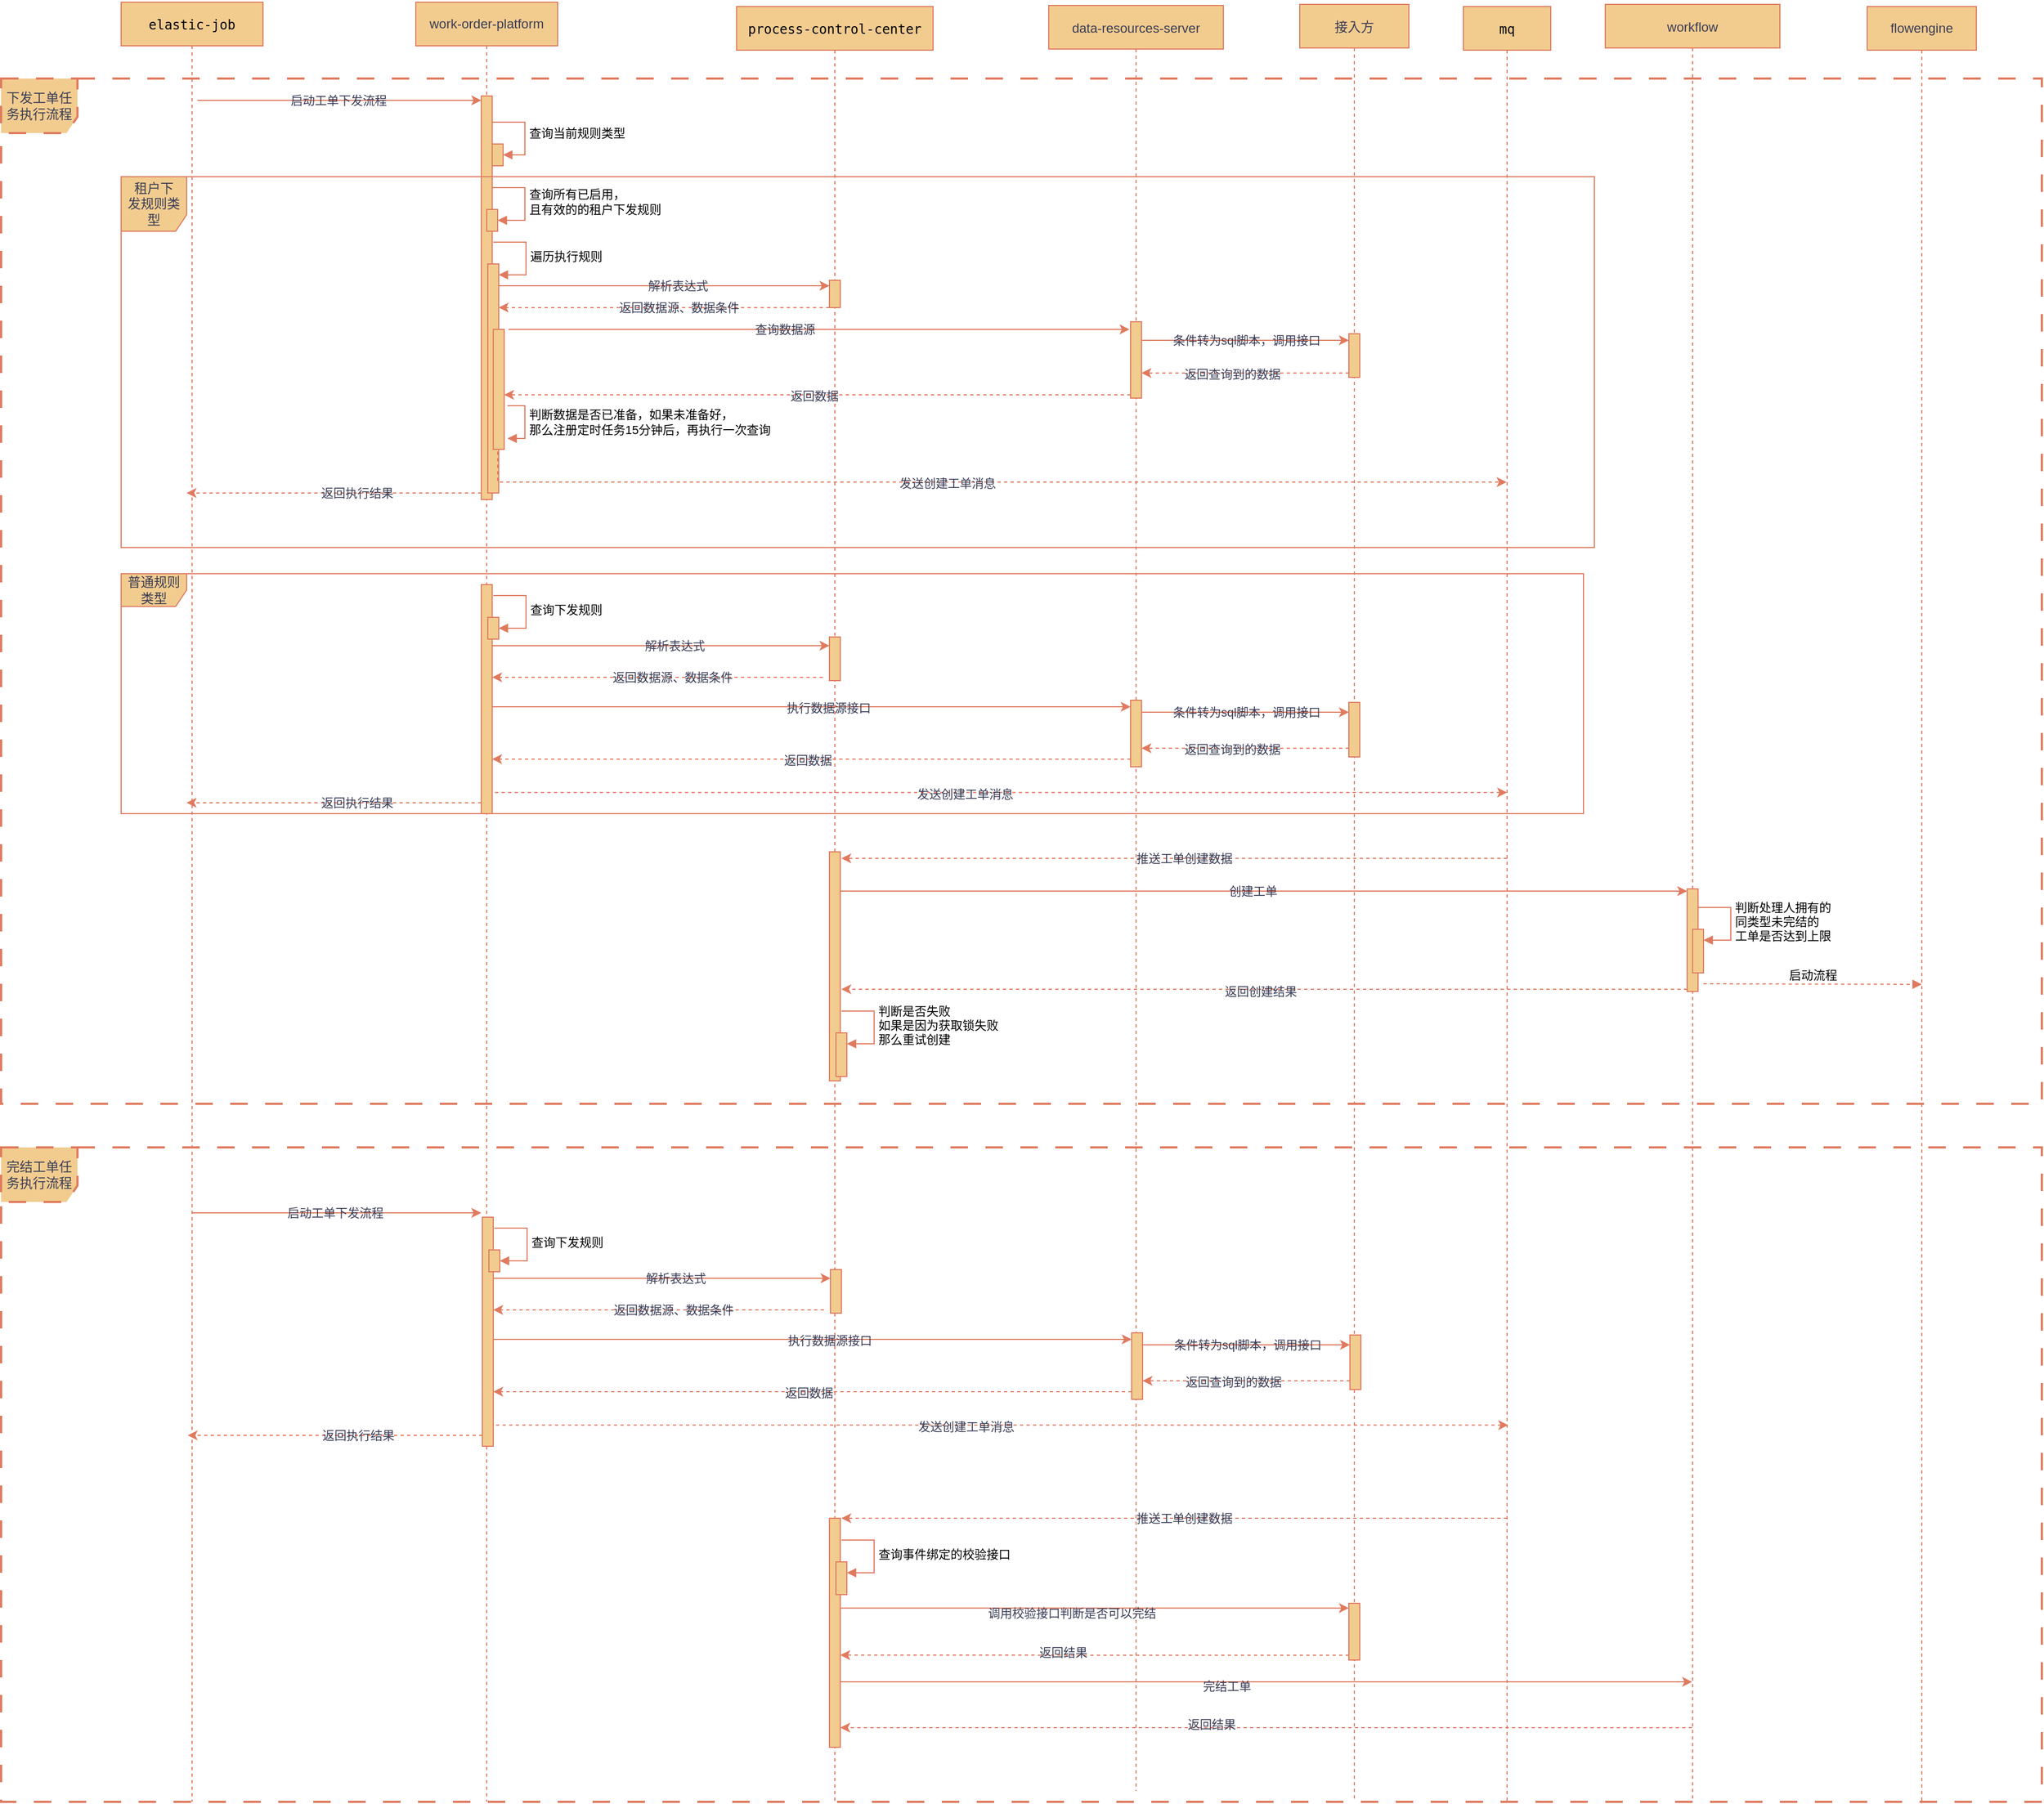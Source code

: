 <mxfile version="21.0.8" type="github">
  <diagram name="第 1 页" id="tdK5ZWi2FAHkuQVeb3jL">
    <mxGraphModel dx="2947" dy="1369" grid="1" gridSize="10" guides="1" tooltips="1" connect="1" arrows="1" fold="1" page="1" pageScale="1" pageWidth="827" pageHeight="1169" math="0" shadow="0">
      <root>
        <mxCell id="0" />
        <mxCell id="1" parent="0" />
        <mxCell id="dCPt5uYmCE7IjtqLBRDj-17" value="下发工单任务执行流程" style="shape=umlFrame;whiteSpace=wrap;html=1;pointerEvents=0;width=70;height=50;dashed=1;dashPattern=8 8;fillColor=#F2CC8F;strokeColor=#E07A5F;strokeWidth=2;fontColor=#393C56;labelBackgroundColor=none;" vertex="1" parent="1">
          <mxGeometry x="-260" y="130" width="1870" height="940" as="geometry" />
        </mxCell>
        <mxCell id="dCPt5uYmCE7IjtqLBRDj-2" value="work-order-platform" style="shape=umlLifeline;perimeter=lifelinePerimeter;whiteSpace=wrap;html=1;container=1;dropTarget=0;collapsible=0;recursiveResize=0;outlineConnect=0;portConstraint=eastwest;newEdgeStyle={&quot;edgeStyle&quot;:&quot;elbowEdgeStyle&quot;,&quot;elbow&quot;:&quot;vertical&quot;,&quot;curved&quot;:0,&quot;rounded&quot;:0};labelBackgroundColor=none;fillColor=#F2CC8F;strokeColor=#E07A5F;fontColor=#393C56;" vertex="1" parent="1">
          <mxGeometry x="120" y="60" width="130" height="1650" as="geometry" />
        </mxCell>
        <mxCell id="dCPt5uYmCE7IjtqLBRDj-11" value="" style="html=1;points=[];perimeter=orthogonalPerimeter;outlineConnect=0;targetShapes=umlLifeline;portConstraint=eastwest;newEdgeStyle={&quot;edgeStyle&quot;:&quot;elbowEdgeStyle&quot;,&quot;elbow&quot;:&quot;vertical&quot;,&quot;curved&quot;:0,&quot;rounded&quot;:0};labelBackgroundColor=none;fillColor=#F2CC8F;strokeColor=#E07A5F;fontColor=#393C56;" vertex="1" parent="dCPt5uYmCE7IjtqLBRDj-2">
          <mxGeometry x="60" y="86" width="10" height="370" as="geometry" />
        </mxCell>
        <mxCell id="dCPt5uYmCE7IjtqLBRDj-12" value="" style="html=1;points=[];perimeter=orthogonalPerimeter;outlineConnect=0;targetShapes=umlLifeline;portConstraint=eastwest;newEdgeStyle={&quot;edgeStyle&quot;:&quot;elbowEdgeStyle&quot;,&quot;elbow&quot;:&quot;vertical&quot;,&quot;curved&quot;:0,&quot;rounded&quot;:0};labelBackgroundColor=none;fillColor=#F2CC8F;strokeColor=#E07A5F;fontColor=#393C56;" vertex="1" parent="dCPt5uYmCE7IjtqLBRDj-2">
          <mxGeometry x="70" y="130" width="10" height="20" as="geometry" />
        </mxCell>
        <mxCell id="dCPt5uYmCE7IjtqLBRDj-13" value="查询当前规则类型" style="html=1;align=left;spacingLeft=2;endArrow=block;rounded=0;edgeStyle=orthogonalEdgeStyle;curved=0;rounded=0;labelBackgroundColor=none;strokeColor=#E07A5F;fontColor=default;" edge="1" target="dCPt5uYmCE7IjtqLBRDj-12" parent="dCPt5uYmCE7IjtqLBRDj-2">
          <mxGeometry relative="1" as="geometry">
            <mxPoint x="70" y="110" as="sourcePoint" />
            <Array as="points">
              <mxPoint x="100" y="140" />
            </Array>
          </mxGeometry>
        </mxCell>
        <mxCell id="dCPt5uYmCE7IjtqLBRDj-3" value="&lt;pre style=&quot;&quot;&gt;&lt;div style=&quot;line-height: 18px;&quot;&gt;&lt;font style=&quot;&quot; face=&quot;JetBrains Mono, monospace&quot; color=&quot;#000000&quot;&gt;process-control-center&lt;span style=&quot;background-color: rgb(255, 255, 254);&quot;&gt;&lt;br&gt;&lt;/span&gt;&lt;/font&gt;&lt;/div&gt;&lt;/pre&gt;" style="shape=umlLifeline;perimeter=lifelinePerimeter;whiteSpace=wrap;html=1;container=1;dropTarget=0;collapsible=0;recursiveResize=0;outlineConnect=0;portConstraint=eastwest;newEdgeStyle={&quot;edgeStyle&quot;:&quot;elbowEdgeStyle&quot;,&quot;elbow&quot;:&quot;vertical&quot;,&quot;curved&quot;:0,&quot;rounded&quot;:0};labelBackgroundColor=none;fillColor=#F2CC8F;strokeColor=#E07A5F;fontColor=#393C56;" vertex="1" parent="1">
          <mxGeometry x="414" y="64" width="180" height="1646" as="geometry" />
        </mxCell>
        <mxCell id="dCPt5uYmCE7IjtqLBRDj-76" value="" style="html=1;points=[];perimeter=orthogonalPerimeter;outlineConnect=0;targetShapes=umlLifeline;portConstraint=eastwest;newEdgeStyle={&quot;edgeStyle&quot;:&quot;elbowEdgeStyle&quot;,&quot;elbow&quot;:&quot;vertical&quot;,&quot;curved&quot;:0,&quot;rounded&quot;:0};labelBackgroundColor=none;fillColor=#F2CC8F;strokeColor=#E07A5F;fontColor=#393C56;" vertex="1" parent="dCPt5uYmCE7IjtqLBRDj-3">
          <mxGeometry x="85" y="775" width="10" height="210" as="geometry" />
        </mxCell>
        <mxCell id="dCPt5uYmCE7IjtqLBRDj-97" value="" style="html=1;points=[];perimeter=orthogonalPerimeter;outlineConnect=0;targetShapes=umlLifeline;portConstraint=eastwest;newEdgeStyle={&quot;edgeStyle&quot;:&quot;elbowEdgeStyle&quot;,&quot;elbow&quot;:&quot;vertical&quot;,&quot;curved&quot;:0,&quot;rounded&quot;:0};labelBackgroundColor=none;fillColor=#F2CC8F;strokeColor=#E07A5F;fontColor=#393C56;" vertex="1" parent="dCPt5uYmCE7IjtqLBRDj-3">
          <mxGeometry x="91" y="941" width="10" height="40" as="geometry" />
        </mxCell>
        <mxCell id="dCPt5uYmCE7IjtqLBRDj-98" value="判断是否失败&lt;br&gt;如果是因为获取锁失败&lt;br&gt;那么重试创建" style="html=1;align=left;spacingLeft=2;endArrow=block;rounded=0;edgeStyle=orthogonalEdgeStyle;curved=0;rounded=0;labelBackgroundColor=none;strokeColor=#E07A5F;fontColor=default;" edge="1" target="dCPt5uYmCE7IjtqLBRDj-97" parent="dCPt5uYmCE7IjtqLBRDj-3">
          <mxGeometry relative="1" as="geometry">
            <mxPoint x="96" y="921" as="sourcePoint" />
            <Array as="points">
              <mxPoint x="126" y="951" />
            </Array>
          </mxGeometry>
        </mxCell>
        <mxCell id="dCPt5uYmCE7IjtqLBRDj-4" value="&lt;div style=&quot;line-height: 18px;&quot;&gt;data-resources-server&lt;/div&gt;" style="shape=umlLifeline;perimeter=lifelinePerimeter;whiteSpace=wrap;html=1;container=1;dropTarget=0;collapsible=0;recursiveResize=0;outlineConnect=0;portConstraint=eastwest;newEdgeStyle={&quot;edgeStyle&quot;:&quot;elbowEdgeStyle&quot;,&quot;elbow&quot;:&quot;vertical&quot;,&quot;curved&quot;:0,&quot;rounded&quot;:0};labelBackgroundColor=none;fillColor=#F2CC8F;strokeColor=#E07A5F;fontColor=#393C56;" vertex="1" parent="1">
          <mxGeometry x="700" y="63" width="160" height="1637" as="geometry" />
        </mxCell>
        <mxCell id="dCPt5uYmCE7IjtqLBRDj-5" value="&lt;pre style=&quot;color: rgb(169, 183, 198); font-family: &amp;quot;JetBrains Mono&amp;quot;, monospace; font-size: 9.8pt;&quot;&gt;&lt;div style=&quot;color: rgb(0, 0, 0); font-size: 12px; line-height: 18px;&quot;&gt;elastic-job&lt;/div&gt;&lt;/pre&gt;" style="shape=umlLifeline;perimeter=lifelinePerimeter;whiteSpace=wrap;html=1;container=1;dropTarget=0;collapsible=0;recursiveResize=0;outlineConnect=0;portConstraint=eastwest;newEdgeStyle={&quot;edgeStyle&quot;:&quot;elbowEdgeStyle&quot;,&quot;elbow&quot;:&quot;vertical&quot;,&quot;curved&quot;:0,&quot;rounded&quot;:0};labelBackgroundColor=none;fillColor=#F2CC8F;strokeColor=#E07A5F;fontColor=#393C56;" vertex="1" parent="1">
          <mxGeometry x="-150" y="60" width="130" height="1650" as="geometry" />
        </mxCell>
        <mxCell id="dCPt5uYmCE7IjtqLBRDj-7" style="edgeStyle=elbowEdgeStyle;rounded=0;orthogonalLoop=1;jettySize=auto;html=1;elbow=vertical;curved=0;labelBackgroundColor=none;strokeColor=#E07A5F;fontColor=default;" edge="1" parent="1">
          <mxGeometry relative="1" as="geometry">
            <mxPoint x="-80" y="150" as="sourcePoint" />
            <mxPoint x="180" y="150" as="targetPoint" />
            <Array as="points">
              <mxPoint x="-10" y="150" />
            </Array>
          </mxGeometry>
        </mxCell>
        <mxCell id="dCPt5uYmCE7IjtqLBRDj-8" value="启动工单下发流程" style="edgeLabel;html=1;align=center;verticalAlign=middle;resizable=0;points=[];labelBackgroundColor=none;fontColor=#393C56;" vertex="1" connectable="0" parent="dCPt5uYmCE7IjtqLBRDj-7">
          <mxGeometry x="0.073" y="-2" relative="1" as="geometry">
            <mxPoint x="-11" y="-2" as="offset" />
          </mxGeometry>
        </mxCell>
        <mxCell id="dCPt5uYmCE7IjtqLBRDj-14" value="&lt;div style=&quot;line-height: 18px;&quot;&gt;接入方&lt;/div&gt;" style="shape=umlLifeline;perimeter=lifelinePerimeter;whiteSpace=wrap;html=1;container=1;dropTarget=0;collapsible=0;recursiveResize=0;outlineConnect=0;portConstraint=eastwest;newEdgeStyle={&quot;edgeStyle&quot;:&quot;elbowEdgeStyle&quot;,&quot;elbow&quot;:&quot;vertical&quot;,&quot;curved&quot;:0,&quot;rounded&quot;:0};labelBackgroundColor=none;fillColor=#F2CC8F;strokeColor=#E07A5F;fontColor=#393C56;" vertex="1" parent="1">
          <mxGeometry x="930" y="62" width="100" height="1648" as="geometry" />
        </mxCell>
        <mxCell id="dCPt5uYmCE7IjtqLBRDj-15" value="&lt;div style=&quot;line-height: 18px;&quot;&gt;workflow&lt;/div&gt;" style="shape=umlLifeline;perimeter=lifelinePerimeter;whiteSpace=wrap;html=1;container=1;dropTarget=0;collapsible=0;recursiveResize=0;outlineConnect=0;portConstraint=eastwest;newEdgeStyle={&quot;edgeStyle&quot;:&quot;elbowEdgeStyle&quot;,&quot;elbow&quot;:&quot;vertical&quot;,&quot;curved&quot;:0,&quot;rounded&quot;:0};labelBackgroundColor=none;fillColor=#F2CC8F;strokeColor=#E07A5F;fontColor=#393C56;" vertex="1" parent="1">
          <mxGeometry x="1210" y="62" width="160" height="1648" as="geometry" />
        </mxCell>
        <mxCell id="dCPt5uYmCE7IjtqLBRDj-90" value="" style="html=1;points=[];perimeter=orthogonalPerimeter;outlineConnect=0;targetShapes=umlLifeline;portConstraint=eastwest;newEdgeStyle={&quot;edgeStyle&quot;:&quot;elbowEdgeStyle&quot;,&quot;elbow&quot;:&quot;vertical&quot;,&quot;curved&quot;:0,&quot;rounded&quot;:0};labelBackgroundColor=none;fillColor=#F2CC8F;strokeColor=#E07A5F;fontColor=#393C56;" vertex="1" parent="dCPt5uYmCE7IjtqLBRDj-15">
          <mxGeometry x="75" y="811" width="10" height="94" as="geometry" />
        </mxCell>
        <mxCell id="dCPt5uYmCE7IjtqLBRDj-93" value="" style="html=1;points=[];perimeter=orthogonalPerimeter;outlineConnect=0;targetShapes=umlLifeline;portConstraint=eastwest;newEdgeStyle={&quot;edgeStyle&quot;:&quot;elbowEdgeStyle&quot;,&quot;elbow&quot;:&quot;vertical&quot;,&quot;curved&quot;:0,&quot;rounded&quot;:0};labelBackgroundColor=none;fillColor=#F2CC8F;strokeColor=#E07A5F;fontColor=#393C56;" vertex="1" parent="dCPt5uYmCE7IjtqLBRDj-15">
          <mxGeometry x="80" y="848" width="10" height="40" as="geometry" />
        </mxCell>
        <mxCell id="dCPt5uYmCE7IjtqLBRDj-94" value="判断处理人拥有的&lt;br&gt;同类型未完结的&lt;br&gt;工单是否达到上限" style="html=1;align=left;spacingLeft=2;endArrow=block;rounded=0;edgeStyle=orthogonalEdgeStyle;curved=0;rounded=0;labelBackgroundColor=none;strokeColor=#E07A5F;fontColor=default;" edge="1" target="dCPt5uYmCE7IjtqLBRDj-93" parent="dCPt5uYmCE7IjtqLBRDj-15">
          <mxGeometry relative="1" as="geometry">
            <mxPoint x="85" y="828" as="sourcePoint" />
            <Array as="points">
              <mxPoint x="115" y="858" />
            </Array>
          </mxGeometry>
        </mxCell>
        <mxCell id="dCPt5uYmCE7IjtqLBRDj-18" value="租户下&lt;br&gt;发规则类型" style="shape=umlFrame;whiteSpace=wrap;html=1;pointerEvents=0;width=60;height=50;labelBackgroundColor=none;fillColor=#F2CC8F;strokeColor=#E07A5F;fontColor=#393C56;" vertex="1" parent="1">
          <mxGeometry x="-150" y="220" width="1350" height="340" as="geometry" />
        </mxCell>
        <mxCell id="dCPt5uYmCE7IjtqLBRDj-19" value="普通规则类型" style="shape=umlFrame;whiteSpace=wrap;html=1;pointerEvents=0;labelBackgroundColor=none;fillColor=#F2CC8F;strokeColor=#E07A5F;fontColor=#393C56;" vertex="1" parent="1">
          <mxGeometry x="-150" y="584" width="1340" height="220" as="geometry" />
        </mxCell>
        <mxCell id="dCPt5uYmCE7IjtqLBRDj-20" value="" style="html=1;points=[];perimeter=orthogonalPerimeter;outlineConnect=0;targetShapes=umlLifeline;portConstraint=eastwest;newEdgeStyle={&quot;edgeStyle&quot;:&quot;elbowEdgeStyle&quot;,&quot;elbow&quot;:&quot;vertical&quot;,&quot;curved&quot;:0,&quot;rounded&quot;:0};labelBackgroundColor=none;fillColor=#F2CC8F;strokeColor=#E07A5F;fontColor=#393C56;" vertex="1" parent="1">
          <mxGeometry x="185" y="250" width="10" height="20" as="geometry" />
        </mxCell>
        <mxCell id="dCPt5uYmCE7IjtqLBRDj-21" value="查询所有已启用，&lt;br&gt;且有效的的租户下发规则" style="html=1;align=left;spacingLeft=2;endArrow=block;rounded=0;edgeStyle=orthogonalEdgeStyle;curved=0;rounded=0;labelBackgroundColor=none;strokeColor=#E07A5F;fontColor=default;" edge="1" target="dCPt5uYmCE7IjtqLBRDj-20" parent="1">
          <mxGeometry relative="1" as="geometry">
            <mxPoint x="190" y="230" as="sourcePoint" />
            <Array as="points">
              <mxPoint x="220" y="260" />
            </Array>
          </mxGeometry>
        </mxCell>
        <mxCell id="dCPt5uYmCE7IjtqLBRDj-26" value="&lt;pre style=&quot;color: rgb(169, 183, 198); font-family: &amp;quot;JetBrains Mono&amp;quot;, monospace; font-size: 9.8pt;&quot;&gt;&lt;div style=&quot;color: rgb(0, 0, 0); font-size: 12px; line-height: 18px;&quot;&gt;mq&lt;/div&gt;&lt;/pre&gt;" style="shape=umlLifeline;perimeter=lifelinePerimeter;whiteSpace=wrap;html=1;container=1;dropTarget=0;collapsible=0;recursiveResize=0;outlineConnect=0;portConstraint=eastwest;newEdgeStyle={&quot;edgeStyle&quot;:&quot;elbowEdgeStyle&quot;,&quot;elbow&quot;:&quot;vertical&quot;,&quot;curved&quot;:0,&quot;rounded&quot;:0};labelBackgroundColor=none;fillColor=#F2CC8F;strokeColor=#E07A5F;fontColor=#393C56;" vertex="1" parent="1">
          <mxGeometry x="1080" y="64" width="80" height="1646" as="geometry" />
        </mxCell>
        <mxCell id="dCPt5uYmCE7IjtqLBRDj-29" style="edgeStyle=elbowEdgeStyle;rounded=0;orthogonalLoop=1;jettySize=auto;html=1;elbow=vertical;curved=0;labelBackgroundColor=none;strokeColor=#E07A5F;fontColor=default;" edge="1" parent="1" source="dCPt5uYmCE7IjtqLBRDj-27" target="dCPt5uYmCE7IjtqLBRDj-18">
          <mxGeometry relative="1" as="geometry" />
        </mxCell>
        <mxCell id="dCPt5uYmCE7IjtqLBRDj-42" style="edgeStyle=elbowEdgeStyle;rounded=0;orthogonalLoop=1;jettySize=auto;html=1;elbow=vertical;curved=0;labelBackgroundColor=none;strokeColor=#E07A5F;fontColor=default;" edge="1" parent="1" source="dCPt5uYmCE7IjtqLBRDj-27" target="dCPt5uYmCE7IjtqLBRDj-32">
          <mxGeometry relative="1" as="geometry">
            <Array as="points">
              <mxPoint x="420" y="320" />
            </Array>
          </mxGeometry>
        </mxCell>
        <mxCell id="dCPt5uYmCE7IjtqLBRDj-43" value="解析表达式" style="edgeLabel;html=1;align=center;verticalAlign=middle;resizable=0;points=[];labelBackgroundColor=none;fontColor=#393C56;" vertex="1" connectable="0" parent="dCPt5uYmCE7IjtqLBRDj-42">
          <mxGeometry x="0.205" y="-3" relative="1" as="geometry">
            <mxPoint x="-19" y="-3" as="offset" />
          </mxGeometry>
        </mxCell>
        <mxCell id="dCPt5uYmCE7IjtqLBRDj-53" style="edgeStyle=elbowEdgeStyle;rounded=0;orthogonalLoop=1;jettySize=auto;html=1;elbow=vertical;curved=0;labelBackgroundColor=none;strokeColor=#E07A5F;fontColor=default;" edge="1" parent="1" source="dCPt5uYmCE7IjtqLBRDj-27" target="dCPt5uYmCE7IjtqLBRDj-18">
          <mxGeometry relative="1" as="geometry" />
        </mxCell>
        <mxCell id="dCPt5uYmCE7IjtqLBRDj-27" value="" style="html=1;points=[];perimeter=orthogonalPerimeter;outlineConnect=0;targetShapes=umlLifeline;portConstraint=eastwest;newEdgeStyle={&quot;edgeStyle&quot;:&quot;elbowEdgeStyle&quot;,&quot;elbow&quot;:&quot;vertical&quot;,&quot;curved&quot;:0,&quot;rounded&quot;:0};labelBackgroundColor=none;fillColor=#F2CC8F;strokeColor=#E07A5F;fontColor=#393C56;" vertex="1" parent="1">
          <mxGeometry x="186" y="300" width="10" height="210" as="geometry" />
        </mxCell>
        <mxCell id="dCPt5uYmCE7IjtqLBRDj-28" value="遍历执行规则" style="html=1;align=left;spacingLeft=2;endArrow=block;rounded=0;edgeStyle=orthogonalEdgeStyle;curved=0;rounded=0;labelBackgroundColor=none;strokeColor=#E07A5F;fontColor=default;" edge="1" target="dCPt5uYmCE7IjtqLBRDj-27" parent="1">
          <mxGeometry relative="1" as="geometry">
            <mxPoint x="191" y="280" as="sourcePoint" />
            <Array as="points">
              <mxPoint x="221" y="310" />
            </Array>
          </mxGeometry>
        </mxCell>
        <mxCell id="dCPt5uYmCE7IjtqLBRDj-36" style="edgeStyle=elbowEdgeStyle;rounded=0;orthogonalLoop=1;jettySize=auto;html=1;elbow=vertical;curved=0;dashed=1;labelBackgroundColor=none;strokeColor=#E07A5F;fontColor=default;" edge="1" parent="1" source="dCPt5uYmCE7IjtqLBRDj-32" target="dCPt5uYmCE7IjtqLBRDj-27">
          <mxGeometry relative="1" as="geometry">
            <Array as="points">
              <mxPoint x="410" y="340" />
            </Array>
          </mxGeometry>
        </mxCell>
        <mxCell id="dCPt5uYmCE7IjtqLBRDj-38" value="返回数据源、数据条件" style="edgeLabel;html=1;align=center;verticalAlign=middle;resizable=0;points=[];labelBackgroundColor=none;fontColor=#393C56;" vertex="1" connectable="0" parent="dCPt5uYmCE7IjtqLBRDj-36">
          <mxGeometry x="0.419" y="-3" relative="1" as="geometry">
            <mxPoint x="77" y="3" as="offset" />
          </mxGeometry>
        </mxCell>
        <mxCell id="dCPt5uYmCE7IjtqLBRDj-32" value="" style="html=1;points=[];perimeter=orthogonalPerimeter;outlineConnect=0;targetShapes=umlLifeline;portConstraint=eastwest;newEdgeStyle={&quot;edgeStyle&quot;:&quot;elbowEdgeStyle&quot;,&quot;elbow&quot;:&quot;vertical&quot;,&quot;curved&quot;:0,&quot;rounded&quot;:0};labelBackgroundColor=none;fillColor=#F2CC8F;strokeColor=#E07A5F;fontColor=#393C56;" vertex="1" parent="1">
          <mxGeometry x="499" y="315" width="10" height="25" as="geometry" />
        </mxCell>
        <mxCell id="dCPt5uYmCE7IjtqLBRDj-48" style="edgeStyle=elbowEdgeStyle;rounded=0;orthogonalLoop=1;jettySize=auto;html=1;elbow=vertical;curved=0;dashed=1;labelBackgroundColor=none;strokeColor=#E07A5F;fontColor=default;" edge="1" parent="1" source="dCPt5uYmCE7IjtqLBRDj-44" target="dCPt5uYmCE7IjtqLBRDj-45">
          <mxGeometry relative="1" as="geometry">
            <Array as="points">
              <mxPoint x="950" y="400" />
            </Array>
          </mxGeometry>
        </mxCell>
        <mxCell id="dCPt5uYmCE7IjtqLBRDj-49" value="返回查询到的数据" style="edgeLabel;html=1;align=center;verticalAlign=middle;resizable=0;points=[];labelBackgroundColor=none;fontColor=#393C56;" vertex="1" connectable="0" parent="dCPt5uYmCE7IjtqLBRDj-48">
          <mxGeometry x="0.12" y="1" relative="1" as="geometry">
            <mxPoint x="-1" as="offset" />
          </mxGeometry>
        </mxCell>
        <mxCell id="dCPt5uYmCE7IjtqLBRDj-44" value="" style="html=1;points=[];perimeter=orthogonalPerimeter;outlineConnect=0;targetShapes=umlLifeline;portConstraint=eastwest;newEdgeStyle={&quot;edgeStyle&quot;:&quot;elbowEdgeStyle&quot;,&quot;elbow&quot;:&quot;vertical&quot;,&quot;curved&quot;:0,&quot;rounded&quot;:0};labelBackgroundColor=none;fillColor=#F2CC8F;strokeColor=#E07A5F;fontColor=#393C56;" vertex="1" parent="1">
          <mxGeometry x="975" y="364" width="10" height="40" as="geometry" />
        </mxCell>
        <mxCell id="dCPt5uYmCE7IjtqLBRDj-46" style="edgeStyle=elbowEdgeStyle;rounded=0;orthogonalLoop=1;jettySize=auto;html=1;elbow=vertical;curved=0;labelBackgroundColor=none;strokeColor=#E07A5F;fontColor=default;" edge="1" parent="1" source="dCPt5uYmCE7IjtqLBRDj-45" target="dCPt5uYmCE7IjtqLBRDj-44">
          <mxGeometry relative="1" as="geometry">
            <Array as="points">
              <mxPoint x="920" y="370" />
            </Array>
          </mxGeometry>
        </mxCell>
        <mxCell id="dCPt5uYmCE7IjtqLBRDj-47" value="条件转为sql脚本，调用接口" style="edgeLabel;html=1;align=center;verticalAlign=middle;resizable=0;points=[];labelBackgroundColor=none;fontColor=#393C56;" vertex="1" connectable="0" parent="dCPt5uYmCE7IjtqLBRDj-46">
          <mxGeometry x="0.015" y="-3" relative="1" as="geometry">
            <mxPoint x="-1" y="-3" as="offset" />
          </mxGeometry>
        </mxCell>
        <mxCell id="dCPt5uYmCE7IjtqLBRDj-50" style="edgeStyle=elbowEdgeStyle;rounded=0;orthogonalLoop=1;jettySize=auto;html=1;elbow=vertical;curved=0;dashed=1;labelBackgroundColor=none;strokeColor=#E07A5F;fontColor=default;" edge="1" parent="1" source="dCPt5uYmCE7IjtqLBRDj-45" target="dCPt5uYmCE7IjtqLBRDj-109">
          <mxGeometry relative="1" as="geometry">
            <mxPoint x="260" y="420" as="targetPoint" />
            <Array as="points">
              <mxPoint x="400" y="420" />
              <mxPoint x="420" y="460" />
              <mxPoint x="360" y="420" />
              <mxPoint x="350" y="400" />
            </Array>
          </mxGeometry>
        </mxCell>
        <mxCell id="dCPt5uYmCE7IjtqLBRDj-52" value="返回数据" style="edgeLabel;html=1;align=center;verticalAlign=middle;resizable=0;points=[];labelBackgroundColor=none;fontColor=#393C56;" vertex="1" connectable="0" parent="dCPt5uYmCE7IjtqLBRDj-50">
          <mxGeometry x="0.012" y="1" relative="1" as="geometry">
            <mxPoint as="offset" />
          </mxGeometry>
        </mxCell>
        <mxCell id="dCPt5uYmCE7IjtqLBRDj-45" value="" style="html=1;points=[];perimeter=orthogonalPerimeter;outlineConnect=0;targetShapes=umlLifeline;portConstraint=eastwest;newEdgeStyle={&quot;edgeStyle&quot;:&quot;elbowEdgeStyle&quot;,&quot;elbow&quot;:&quot;vertical&quot;,&quot;curved&quot;:0,&quot;rounded&quot;:0};labelBackgroundColor=none;fillColor=#F2CC8F;strokeColor=#E07A5F;fontColor=#393C56;" vertex="1" parent="1">
          <mxGeometry x="775" y="353" width="10" height="70" as="geometry" />
        </mxCell>
        <mxCell id="dCPt5uYmCE7IjtqLBRDj-54" style="edgeStyle=elbowEdgeStyle;rounded=0;orthogonalLoop=1;jettySize=auto;html=1;elbow=vertical;curved=0;dashed=1;labelBackgroundColor=none;strokeColor=#E07A5F;fontColor=default;" edge="1" parent="1" target="dCPt5uYmCE7IjtqLBRDj-26">
          <mxGeometry relative="1" as="geometry">
            <mxPoint x="195" y="460" as="sourcePoint" />
            <mxPoint x="780" y="450.59" as="targetPoint" />
            <Array as="points">
              <mxPoint x="270" y="500" />
              <mxPoint x="250" y="500" />
              <mxPoint x="380" y="490" />
              <mxPoint x="380" y="450.59" />
              <mxPoint x="579" y="460" />
            </Array>
          </mxGeometry>
        </mxCell>
        <mxCell id="dCPt5uYmCE7IjtqLBRDj-55" value="发送创建工单消息" style="edgeLabel;html=1;align=center;verticalAlign=middle;resizable=0;points=[];labelBackgroundColor=none;fontColor=#393C56;" vertex="1" connectable="0" parent="dCPt5uYmCE7IjtqLBRDj-54">
          <mxGeometry x="-0.24" y="1" relative="1" as="geometry">
            <mxPoint x="85" y="2" as="offset" />
          </mxGeometry>
        </mxCell>
        <mxCell id="dCPt5uYmCE7IjtqLBRDj-56" value="" style="html=1;points=[];perimeter=orthogonalPerimeter;outlineConnect=0;targetShapes=umlLifeline;portConstraint=eastwest;newEdgeStyle={&quot;edgeStyle&quot;:&quot;elbowEdgeStyle&quot;,&quot;elbow&quot;:&quot;vertical&quot;,&quot;curved&quot;:0,&quot;rounded&quot;:0};labelBackgroundColor=none;fillColor=#F2CC8F;strokeColor=#E07A5F;fontColor=#393C56;" vertex="1" parent="1">
          <mxGeometry x="180" y="594" width="10" height="210" as="geometry" />
        </mxCell>
        <mxCell id="dCPt5uYmCE7IjtqLBRDj-57" value="" style="html=1;points=[];perimeter=orthogonalPerimeter;outlineConnect=0;targetShapes=umlLifeline;portConstraint=eastwest;newEdgeStyle={&quot;edgeStyle&quot;:&quot;elbowEdgeStyle&quot;,&quot;elbow&quot;:&quot;vertical&quot;,&quot;curved&quot;:0,&quot;rounded&quot;:0};labelBackgroundColor=none;fillColor=#F2CC8F;strokeColor=#E07A5F;fontColor=#393C56;" vertex="1" parent="1">
          <mxGeometry x="186" y="624" width="10" height="20" as="geometry" />
        </mxCell>
        <mxCell id="dCPt5uYmCE7IjtqLBRDj-58" value="查询下发规则" style="html=1;align=left;spacingLeft=2;endArrow=block;rounded=0;edgeStyle=orthogonalEdgeStyle;curved=0;rounded=0;labelBackgroundColor=none;strokeColor=#E07A5F;fontColor=default;" edge="1" target="dCPt5uYmCE7IjtqLBRDj-57" parent="1">
          <mxGeometry relative="1" as="geometry">
            <mxPoint x="191" y="604" as="sourcePoint" />
            <Array as="points">
              <mxPoint x="221" y="634" />
            </Array>
          </mxGeometry>
        </mxCell>
        <mxCell id="dCPt5uYmCE7IjtqLBRDj-59" value="" style="html=1;points=[];perimeter=orthogonalPerimeter;outlineConnect=0;targetShapes=umlLifeline;portConstraint=eastwest;newEdgeStyle={&quot;edgeStyle&quot;:&quot;elbowEdgeStyle&quot;,&quot;elbow&quot;:&quot;vertical&quot;,&quot;curved&quot;:0,&quot;rounded&quot;:0};labelBackgroundColor=none;fillColor=#F2CC8F;strokeColor=#E07A5F;fontColor=#393C56;" vertex="1" parent="1">
          <mxGeometry x="499" y="642" width="10" height="40" as="geometry" />
        </mxCell>
        <mxCell id="dCPt5uYmCE7IjtqLBRDj-60" style="edgeStyle=elbowEdgeStyle;rounded=0;orthogonalLoop=1;jettySize=auto;html=1;elbow=vertical;curved=0;labelBackgroundColor=none;strokeColor=#E07A5F;fontColor=default;" edge="1" parent="1">
          <mxGeometry relative="1" as="geometry">
            <mxPoint x="190" y="650" as="sourcePoint" />
            <mxPoint x="499" y="650.0" as="targetPoint" />
            <Array as="points">
              <mxPoint x="414" y="650" />
            </Array>
          </mxGeometry>
        </mxCell>
        <mxCell id="dCPt5uYmCE7IjtqLBRDj-61" value="解析表达式" style="edgeLabel;html=1;align=center;verticalAlign=middle;resizable=0;points=[];labelBackgroundColor=none;fontColor=#393C56;" vertex="1" connectable="0" parent="dCPt5uYmCE7IjtqLBRDj-60">
          <mxGeometry x="0.205" y="-3" relative="1" as="geometry">
            <mxPoint x="-19" y="-3" as="offset" />
          </mxGeometry>
        </mxCell>
        <mxCell id="dCPt5uYmCE7IjtqLBRDj-62" style="edgeStyle=elbowEdgeStyle;rounded=0;orthogonalLoop=1;jettySize=auto;html=1;elbow=vertical;curved=0;dashed=1;labelBackgroundColor=none;strokeColor=#E07A5F;fontColor=default;" edge="1" parent="1">
          <mxGeometry relative="1" as="geometry">
            <mxPoint x="493" y="679" as="sourcePoint" />
            <mxPoint x="190" y="679" as="targetPoint" />
            <Array as="points">
              <mxPoint x="404" y="679" />
            </Array>
          </mxGeometry>
        </mxCell>
        <mxCell id="dCPt5uYmCE7IjtqLBRDj-63" value="返回数据源、数据条件" style="edgeLabel;html=1;align=center;verticalAlign=middle;resizable=0;points=[];labelBackgroundColor=none;fontColor=#393C56;" vertex="1" connectable="0" parent="dCPt5uYmCE7IjtqLBRDj-62">
          <mxGeometry x="0.419" y="-3" relative="1" as="geometry">
            <mxPoint x="77" y="3" as="offset" />
          </mxGeometry>
        </mxCell>
        <mxCell id="dCPt5uYmCE7IjtqLBRDj-64" style="edgeStyle=elbowEdgeStyle;rounded=0;orthogonalLoop=1;jettySize=auto;html=1;elbow=vertical;curved=0;labelBackgroundColor=none;strokeColor=#E07A5F;fontColor=default;" edge="1" parent="1">
          <mxGeometry relative="1" as="geometry">
            <mxPoint x="190" y="706.0" as="sourcePoint" />
            <mxPoint x="775" y="706" as="targetPoint" />
            <Array as="points">
              <mxPoint x="375" y="706" />
              <mxPoint x="574" y="715.41" />
            </Array>
          </mxGeometry>
        </mxCell>
        <mxCell id="dCPt5uYmCE7IjtqLBRDj-65" value="执行数据源接口" style="edgeLabel;html=1;align=center;verticalAlign=middle;resizable=0;points=[];labelBackgroundColor=none;fontColor=#393C56;" vertex="1" connectable="0" parent="dCPt5uYmCE7IjtqLBRDj-64">
          <mxGeometry x="-0.24" y="1" relative="1" as="geometry">
            <mxPoint x="85" y="2" as="offset" />
          </mxGeometry>
        </mxCell>
        <mxCell id="dCPt5uYmCE7IjtqLBRDj-66" style="edgeStyle=elbowEdgeStyle;rounded=0;orthogonalLoop=1;jettySize=auto;html=1;elbow=vertical;curved=0;dashed=1;labelBackgroundColor=none;strokeColor=#E07A5F;fontColor=default;" edge="1" parent="1">
          <mxGeometry relative="1" as="geometry">
            <Array as="points">
              <mxPoint x="950" y="744" />
            </Array>
            <mxPoint x="975" y="744.0" as="sourcePoint" />
            <mxPoint x="785" y="744.0" as="targetPoint" />
          </mxGeometry>
        </mxCell>
        <mxCell id="dCPt5uYmCE7IjtqLBRDj-67" value="返回查询到的数据" style="edgeLabel;html=1;align=center;verticalAlign=middle;resizable=0;points=[];labelBackgroundColor=none;fontColor=#393C56;" vertex="1" connectable="0" parent="dCPt5uYmCE7IjtqLBRDj-66">
          <mxGeometry x="0.12" y="1" relative="1" as="geometry">
            <mxPoint x="-1" as="offset" />
          </mxGeometry>
        </mxCell>
        <mxCell id="dCPt5uYmCE7IjtqLBRDj-68" value="" style="html=1;points=[];perimeter=orthogonalPerimeter;outlineConnect=0;targetShapes=umlLifeline;portConstraint=eastwest;newEdgeStyle={&quot;edgeStyle&quot;:&quot;elbowEdgeStyle&quot;,&quot;elbow&quot;:&quot;vertical&quot;,&quot;curved&quot;:0,&quot;rounded&quot;:0};labelBackgroundColor=none;fillColor=#F2CC8F;strokeColor=#E07A5F;fontColor=#393C56;" vertex="1" parent="1">
          <mxGeometry x="975" y="702" width="10" height="50" as="geometry" />
        </mxCell>
        <mxCell id="dCPt5uYmCE7IjtqLBRDj-69" style="edgeStyle=elbowEdgeStyle;rounded=0;orthogonalLoop=1;jettySize=auto;html=1;elbow=vertical;curved=0;labelBackgroundColor=none;strokeColor=#E07A5F;fontColor=default;" edge="1" parent="1">
          <mxGeometry relative="1" as="geometry">
            <Array as="points">
              <mxPoint x="920" y="711" />
            </Array>
            <mxPoint x="785" y="711.0" as="sourcePoint" />
            <mxPoint x="975" y="711.0" as="targetPoint" />
          </mxGeometry>
        </mxCell>
        <mxCell id="dCPt5uYmCE7IjtqLBRDj-70" value="条件转为sql脚本，调用接口" style="edgeLabel;html=1;align=center;verticalAlign=middle;resizable=0;points=[];labelBackgroundColor=none;fontColor=#393C56;" vertex="1" connectable="0" parent="dCPt5uYmCE7IjtqLBRDj-69">
          <mxGeometry x="0.015" y="-3" relative="1" as="geometry">
            <mxPoint x="-1" y="-3" as="offset" />
          </mxGeometry>
        </mxCell>
        <mxCell id="dCPt5uYmCE7IjtqLBRDj-71" style="edgeStyle=elbowEdgeStyle;rounded=0;orthogonalLoop=1;jettySize=auto;html=1;elbow=vertical;curved=0;dashed=1;labelBackgroundColor=none;strokeColor=#E07A5F;fontColor=default;" edge="1" parent="1" source="dCPt5uYmCE7IjtqLBRDj-73" target="dCPt5uYmCE7IjtqLBRDj-56">
          <mxGeometry relative="1" as="geometry">
            <mxPoint x="196" y="754" as="targetPoint" />
            <Array as="points">
              <mxPoint x="360" y="754" />
              <mxPoint x="350" y="734" />
            </Array>
          </mxGeometry>
        </mxCell>
        <mxCell id="dCPt5uYmCE7IjtqLBRDj-72" value="返回数据" style="edgeLabel;html=1;align=center;verticalAlign=middle;resizable=0;points=[];labelBackgroundColor=none;fontColor=#393C56;" vertex="1" connectable="0" parent="dCPt5uYmCE7IjtqLBRDj-71">
          <mxGeometry x="0.012" y="1" relative="1" as="geometry">
            <mxPoint as="offset" />
          </mxGeometry>
        </mxCell>
        <mxCell id="dCPt5uYmCE7IjtqLBRDj-73" value="" style="html=1;points=[];perimeter=orthogonalPerimeter;outlineConnect=0;targetShapes=umlLifeline;portConstraint=eastwest;newEdgeStyle={&quot;edgeStyle&quot;:&quot;elbowEdgeStyle&quot;,&quot;elbow&quot;:&quot;vertical&quot;,&quot;curved&quot;:0,&quot;rounded&quot;:0};labelBackgroundColor=none;fillColor=#F2CC8F;strokeColor=#E07A5F;fontColor=#393C56;" vertex="1" parent="1">
          <mxGeometry x="775" y="700" width="10" height="61" as="geometry" />
        </mxCell>
        <mxCell id="dCPt5uYmCE7IjtqLBRDj-74" style="edgeStyle=elbowEdgeStyle;rounded=0;orthogonalLoop=1;jettySize=auto;html=1;elbow=vertical;curved=0;dashed=1;labelBackgroundColor=none;strokeColor=#E07A5F;fontColor=default;" edge="1" parent="1">
          <mxGeometry relative="1" as="geometry">
            <mxPoint x="190" y="794" as="sourcePoint" />
            <mxPoint x="1120" y="785" as="targetPoint" />
            <Array as="points">
              <mxPoint x="375" y="784.59" />
              <mxPoint x="574" y="794" />
            </Array>
          </mxGeometry>
        </mxCell>
        <mxCell id="dCPt5uYmCE7IjtqLBRDj-75" value="发送创建工单消息" style="edgeLabel;html=1;align=center;verticalAlign=middle;resizable=0;points=[];labelBackgroundColor=none;fontColor=#393C56;" vertex="1" connectable="0" parent="dCPt5uYmCE7IjtqLBRDj-74">
          <mxGeometry x="-0.24" y="1" relative="1" as="geometry">
            <mxPoint x="85" y="2" as="offset" />
          </mxGeometry>
        </mxCell>
        <mxCell id="dCPt5uYmCE7IjtqLBRDj-81" style="edgeStyle=elbowEdgeStyle;rounded=0;orthogonalLoop=1;jettySize=auto;html=1;elbow=vertical;curved=0;dashed=1;labelBackgroundColor=none;strokeColor=#E07A5F;fontColor=default;" edge="1" parent="1">
          <mxGeometry relative="1" as="geometry">
            <mxPoint x="1120" y="845" as="sourcePoint" />
            <mxPoint x="510" y="845" as="targetPoint" />
            <Array as="points">
              <mxPoint x="1040" y="845" />
              <mxPoint x="970" y="875" />
            </Array>
          </mxGeometry>
        </mxCell>
        <mxCell id="dCPt5uYmCE7IjtqLBRDj-82" value="推送工单创建数据" style="edgeLabel;html=1;align=center;verticalAlign=middle;resizable=0;points=[];labelBackgroundColor=none;fontColor=#393C56;" vertex="1" connectable="0" parent="dCPt5uYmCE7IjtqLBRDj-81">
          <mxGeometry x="0.025" y="3" relative="1" as="geometry">
            <mxPoint x="16" y="-3" as="offset" />
          </mxGeometry>
        </mxCell>
        <mxCell id="dCPt5uYmCE7IjtqLBRDj-83" style="edgeStyle=elbowEdgeStyle;rounded=0;orthogonalLoop=1;jettySize=auto;html=1;elbow=vertical;curved=0;labelBackgroundColor=none;strokeColor=#E07A5F;fontColor=default;" edge="1" parent="1" source="dCPt5uYmCE7IjtqLBRDj-76" target="dCPt5uYmCE7IjtqLBRDj-90">
          <mxGeometry relative="1" as="geometry">
            <mxPoint x="1270" y="895" as="targetPoint" />
            <Array as="points">
              <mxPoint x="1110" y="875" />
              <mxPoint x="1000" y="905" />
              <mxPoint x="1070" y="895" />
              <mxPoint x="1040" y="905" />
            </Array>
          </mxGeometry>
        </mxCell>
        <mxCell id="dCPt5uYmCE7IjtqLBRDj-87" value="创建工单" style="edgeLabel;html=1;align=center;verticalAlign=middle;resizable=0;points=[];labelBackgroundColor=none;fontColor=#393C56;" vertex="1" connectable="0" parent="dCPt5uYmCE7IjtqLBRDj-83">
          <mxGeometry x="-0.026" relative="1" as="geometry">
            <mxPoint as="offset" />
          </mxGeometry>
        </mxCell>
        <mxCell id="dCPt5uYmCE7IjtqLBRDj-95" style="edgeStyle=elbowEdgeStyle;rounded=0;orthogonalLoop=1;jettySize=auto;html=1;elbow=vertical;curved=0;dashed=1;labelBackgroundColor=none;strokeColor=#E07A5F;fontColor=default;" edge="1" parent="1" source="dCPt5uYmCE7IjtqLBRDj-90">
          <mxGeometry relative="1" as="geometry">
            <mxPoint x="510" y="965" as="targetPoint" />
            <Array as="points">
              <mxPoint x="1070" y="965" />
              <mxPoint x="650" y="965" />
              <mxPoint x="640" y="965" />
              <mxPoint x="1200" y="965" />
              <mxPoint x="770" y="955" />
              <mxPoint x="1040" y="965" />
            </Array>
          </mxGeometry>
        </mxCell>
        <mxCell id="dCPt5uYmCE7IjtqLBRDj-96" value="返回创建结果" style="edgeLabel;html=1;align=center;verticalAlign=middle;resizable=0;points=[];labelBackgroundColor=none;fontColor=#393C56;" vertex="1" connectable="0" parent="dCPt5uYmCE7IjtqLBRDj-95">
          <mxGeometry x="0.01" y="2" relative="1" as="geometry">
            <mxPoint as="offset" />
          </mxGeometry>
        </mxCell>
        <mxCell id="dCPt5uYmCE7IjtqLBRDj-99" value="完结工单任务执行流程" style="shape=umlFrame;whiteSpace=wrap;html=1;pointerEvents=0;width=70;height=50;dashed=1;dashPattern=8 8;strokeWidth=2;fillColor=#F2CC8F;strokeColor=#E07A5F;fontColor=#393C56;labelBackgroundColor=none;" vertex="1" parent="1">
          <mxGeometry x="-260" y="1110" width="1870" height="600" as="geometry" />
        </mxCell>
        <mxCell id="dCPt5uYmCE7IjtqLBRDj-102" style="edgeStyle=elbowEdgeStyle;rounded=0;orthogonalLoop=1;jettySize=auto;html=1;elbow=vertical;curved=0;dashed=1;labelBackgroundColor=none;strokeColor=#E07A5F;fontColor=default;" edge="1" parent="1">
          <mxGeometry relative="1" as="geometry">
            <mxPoint x="180" y="794" as="sourcePoint" />
            <mxPoint x="-90" y="794" as="targetPoint" />
            <Array as="points">
              <mxPoint x="91" y="794" />
            </Array>
          </mxGeometry>
        </mxCell>
        <mxCell id="dCPt5uYmCE7IjtqLBRDj-103" value="返回执行结果" style="edgeLabel;html=1;align=center;verticalAlign=middle;resizable=0;points=[];labelBackgroundColor=none;fontColor=#393C56;" vertex="1" connectable="0" parent="dCPt5uYmCE7IjtqLBRDj-102">
          <mxGeometry x="0.419" y="-3" relative="1" as="geometry">
            <mxPoint x="77" y="3" as="offset" />
          </mxGeometry>
        </mxCell>
        <mxCell id="dCPt5uYmCE7IjtqLBRDj-105" style="edgeStyle=elbowEdgeStyle;rounded=0;orthogonalLoop=1;jettySize=auto;html=1;elbow=vertical;curved=0;dashed=1;labelBackgroundColor=none;strokeColor=#E07A5F;fontColor=default;" edge="1" parent="1">
          <mxGeometry relative="1" as="geometry">
            <mxPoint x="180" y="510" as="sourcePoint" />
            <mxPoint x="-90" y="510" as="targetPoint" />
            <Array as="points">
              <mxPoint x="91" y="510" />
            </Array>
          </mxGeometry>
        </mxCell>
        <mxCell id="dCPt5uYmCE7IjtqLBRDj-106" value="返回执行结果" style="edgeLabel;html=1;align=center;verticalAlign=middle;resizable=0;points=[];labelBackgroundColor=none;fontColor=#393C56;" vertex="1" connectable="0" parent="dCPt5uYmCE7IjtqLBRDj-105">
          <mxGeometry x="0.419" y="-3" relative="1" as="geometry">
            <mxPoint x="77" y="3" as="offset" />
          </mxGeometry>
        </mxCell>
        <mxCell id="dCPt5uYmCE7IjtqLBRDj-109" value="" style="html=1;points=[];perimeter=orthogonalPerimeter;outlineConnect=0;targetShapes=umlLifeline;portConstraint=eastwest;newEdgeStyle={&quot;edgeStyle&quot;:&quot;elbowEdgeStyle&quot;,&quot;elbow&quot;:&quot;vertical&quot;,&quot;curved&quot;:0,&quot;rounded&quot;:0};labelBackgroundColor=none;fillColor=#F2CC8F;strokeColor=#E07A5F;fontColor=#393C56;" vertex="1" parent="1">
          <mxGeometry x="191" y="360" width="10" height="110" as="geometry" />
        </mxCell>
        <mxCell id="dCPt5uYmCE7IjtqLBRDj-110" value="判断数据是否已准备，如果未准备好，&lt;br&gt;那么注册定时任务15分钟后，再执行一次查询" style="html=1;align=left;spacingLeft=2;endArrow=block;rounded=0;edgeStyle=orthogonalEdgeStyle;curved=0;rounded=0;labelBackgroundColor=none;strokeColor=#E07A5F;fontColor=default;" edge="1" parent="1">
          <mxGeometry relative="1" as="geometry">
            <mxPoint x="204" y="430" as="sourcePoint" />
            <Array as="points">
              <mxPoint x="220" y="430" />
              <mxPoint x="220" y="460" />
            </Array>
            <mxPoint x="204" y="460" as="targetPoint" />
          </mxGeometry>
        </mxCell>
        <mxCell id="dCPt5uYmCE7IjtqLBRDj-111" style="edgeStyle=elbowEdgeStyle;rounded=0;orthogonalLoop=1;jettySize=auto;html=1;elbow=vertical;curved=0;labelBackgroundColor=none;strokeColor=#E07A5F;fontColor=default;" edge="1" parent="1">
          <mxGeometry relative="1" as="geometry">
            <mxPoint x="205" y="360" as="sourcePoint" />
            <mxPoint x="774" y="360" as="targetPoint" />
            <Array as="points">
              <mxPoint x="429" y="360" />
            </Array>
          </mxGeometry>
        </mxCell>
        <mxCell id="dCPt5uYmCE7IjtqLBRDj-112" value="查询数据源" style="edgeLabel;html=1;align=center;verticalAlign=middle;resizable=0;points=[];labelBackgroundColor=none;fontColor=#393C56;" vertex="1" connectable="0" parent="dCPt5uYmCE7IjtqLBRDj-111">
          <mxGeometry x="0.205" y="-3" relative="1" as="geometry">
            <mxPoint x="-90" y="-3" as="offset" />
          </mxGeometry>
        </mxCell>
        <mxCell id="dCPt5uYmCE7IjtqLBRDj-121" style="edgeStyle=elbowEdgeStyle;rounded=0;orthogonalLoop=1;jettySize=auto;html=1;elbow=vertical;curved=0;labelBackgroundColor=none;strokeColor=#E07A5F;fontColor=default;" edge="1" parent="1">
          <mxGeometry relative="1" as="geometry">
            <mxPoint x="-85" y="1170" as="sourcePoint" />
            <mxPoint x="180" y="1170" as="targetPoint" />
            <Array as="points">
              <mxPoint x="-15" y="1170" />
            </Array>
          </mxGeometry>
        </mxCell>
        <mxCell id="dCPt5uYmCE7IjtqLBRDj-122" value="启动工单下发流程" style="edgeLabel;html=1;align=center;verticalAlign=middle;resizable=0;points=[];labelBackgroundColor=none;fontColor=#393C56;" vertex="1" connectable="0" parent="dCPt5uYmCE7IjtqLBRDj-121">
          <mxGeometry x="0.073" y="-2" relative="1" as="geometry">
            <mxPoint x="-11" y="-2" as="offset" />
          </mxGeometry>
        </mxCell>
        <mxCell id="dCPt5uYmCE7IjtqLBRDj-128" value="" style="html=1;points=[];perimeter=orthogonalPerimeter;outlineConnect=0;targetShapes=umlLifeline;portConstraint=eastwest;newEdgeStyle={&quot;edgeStyle&quot;:&quot;elbowEdgeStyle&quot;,&quot;elbow&quot;:&quot;vertical&quot;,&quot;curved&quot;:0,&quot;rounded&quot;:0};labelBackgroundColor=none;fillColor=#F2CC8F;strokeColor=#E07A5F;fontColor=#393C56;" vertex="1" parent="1">
          <mxGeometry x="181" y="1174" width="10" height="210" as="geometry" />
        </mxCell>
        <mxCell id="dCPt5uYmCE7IjtqLBRDj-129" value="" style="html=1;points=[];perimeter=orthogonalPerimeter;outlineConnect=0;targetShapes=umlLifeline;portConstraint=eastwest;newEdgeStyle={&quot;edgeStyle&quot;:&quot;elbowEdgeStyle&quot;,&quot;elbow&quot;:&quot;vertical&quot;,&quot;curved&quot;:0,&quot;rounded&quot;:0};labelBackgroundColor=none;fillColor=#F2CC8F;strokeColor=#E07A5F;fontColor=#393C56;" vertex="1" parent="1">
          <mxGeometry x="187" y="1204" width="10" height="20" as="geometry" />
        </mxCell>
        <mxCell id="dCPt5uYmCE7IjtqLBRDj-130" value="查询下发规则" style="html=1;align=left;spacingLeft=2;endArrow=block;rounded=0;edgeStyle=orthogonalEdgeStyle;curved=0;rounded=0;labelBackgroundColor=none;strokeColor=#E07A5F;fontColor=default;" edge="1" parent="1" target="dCPt5uYmCE7IjtqLBRDj-129">
          <mxGeometry relative="1" as="geometry">
            <mxPoint x="192" y="1184" as="sourcePoint" />
            <Array as="points">
              <mxPoint x="222" y="1214" />
            </Array>
          </mxGeometry>
        </mxCell>
        <mxCell id="dCPt5uYmCE7IjtqLBRDj-131" value="" style="html=1;points=[];perimeter=orthogonalPerimeter;outlineConnect=0;targetShapes=umlLifeline;portConstraint=eastwest;newEdgeStyle={&quot;edgeStyle&quot;:&quot;elbowEdgeStyle&quot;,&quot;elbow&quot;:&quot;vertical&quot;,&quot;curved&quot;:0,&quot;rounded&quot;:0};labelBackgroundColor=none;fillColor=#F2CC8F;strokeColor=#E07A5F;fontColor=#393C56;" vertex="1" parent="1">
          <mxGeometry x="500" y="1222" width="10" height="40" as="geometry" />
        </mxCell>
        <mxCell id="dCPt5uYmCE7IjtqLBRDj-132" style="edgeStyle=elbowEdgeStyle;rounded=0;orthogonalLoop=1;jettySize=auto;html=1;elbow=vertical;curved=0;labelBackgroundColor=none;strokeColor=#E07A5F;fontColor=default;" edge="1" parent="1">
          <mxGeometry relative="1" as="geometry">
            <mxPoint x="191" y="1230" as="sourcePoint" />
            <mxPoint x="500" y="1230.0" as="targetPoint" />
            <Array as="points">
              <mxPoint x="415" y="1230" />
            </Array>
          </mxGeometry>
        </mxCell>
        <mxCell id="dCPt5uYmCE7IjtqLBRDj-133" value="解析表达式" style="edgeLabel;html=1;align=center;verticalAlign=middle;resizable=0;points=[];labelBackgroundColor=none;fontColor=#393C56;" vertex="1" connectable="0" parent="dCPt5uYmCE7IjtqLBRDj-132">
          <mxGeometry x="0.205" y="-3" relative="1" as="geometry">
            <mxPoint x="-19" y="-3" as="offset" />
          </mxGeometry>
        </mxCell>
        <mxCell id="dCPt5uYmCE7IjtqLBRDj-134" style="edgeStyle=elbowEdgeStyle;rounded=0;orthogonalLoop=1;jettySize=auto;html=1;elbow=vertical;curved=0;dashed=1;labelBackgroundColor=none;strokeColor=#E07A5F;fontColor=default;" edge="1" parent="1">
          <mxGeometry relative="1" as="geometry">
            <mxPoint x="494" y="1259" as="sourcePoint" />
            <mxPoint x="191" y="1259" as="targetPoint" />
            <Array as="points">
              <mxPoint x="405" y="1259" />
            </Array>
          </mxGeometry>
        </mxCell>
        <mxCell id="dCPt5uYmCE7IjtqLBRDj-135" value="返回数据源、数据条件" style="edgeLabel;html=1;align=center;verticalAlign=middle;resizable=0;points=[];labelBackgroundColor=none;fontColor=#393C56;" vertex="1" connectable="0" parent="dCPt5uYmCE7IjtqLBRDj-134">
          <mxGeometry x="0.419" y="-3" relative="1" as="geometry">
            <mxPoint x="77" y="3" as="offset" />
          </mxGeometry>
        </mxCell>
        <mxCell id="dCPt5uYmCE7IjtqLBRDj-136" style="edgeStyle=elbowEdgeStyle;rounded=0;orthogonalLoop=1;jettySize=auto;html=1;elbow=vertical;curved=0;labelBackgroundColor=none;strokeColor=#E07A5F;fontColor=default;" edge="1" parent="1">
          <mxGeometry relative="1" as="geometry">
            <mxPoint x="191" y="1286.0" as="sourcePoint" />
            <mxPoint x="776" y="1286" as="targetPoint" />
            <Array as="points">
              <mxPoint x="376" y="1286" />
              <mxPoint x="575" y="1295.41" />
            </Array>
          </mxGeometry>
        </mxCell>
        <mxCell id="dCPt5uYmCE7IjtqLBRDj-137" value="执行数据源接口" style="edgeLabel;html=1;align=center;verticalAlign=middle;resizable=0;points=[];labelBackgroundColor=none;fontColor=#393C56;" vertex="1" connectable="0" parent="dCPt5uYmCE7IjtqLBRDj-136">
          <mxGeometry x="-0.24" y="1" relative="1" as="geometry">
            <mxPoint x="85" y="2" as="offset" />
          </mxGeometry>
        </mxCell>
        <mxCell id="dCPt5uYmCE7IjtqLBRDj-138" style="edgeStyle=elbowEdgeStyle;rounded=0;orthogonalLoop=1;jettySize=auto;html=1;elbow=vertical;curved=0;dashed=1;labelBackgroundColor=none;strokeColor=#E07A5F;fontColor=default;" edge="1" parent="1">
          <mxGeometry relative="1" as="geometry">
            <Array as="points">
              <mxPoint x="951" y="1324" />
            </Array>
            <mxPoint x="976" y="1324.0" as="sourcePoint" />
            <mxPoint x="786" y="1324.0" as="targetPoint" />
          </mxGeometry>
        </mxCell>
        <mxCell id="dCPt5uYmCE7IjtqLBRDj-139" value="返回查询到的数据" style="edgeLabel;html=1;align=center;verticalAlign=middle;resizable=0;points=[];labelBackgroundColor=none;fontColor=#393C56;" vertex="1" connectable="0" parent="dCPt5uYmCE7IjtqLBRDj-138">
          <mxGeometry x="0.12" y="1" relative="1" as="geometry">
            <mxPoint x="-1" as="offset" />
          </mxGeometry>
        </mxCell>
        <mxCell id="dCPt5uYmCE7IjtqLBRDj-140" value="" style="html=1;points=[];perimeter=orthogonalPerimeter;outlineConnect=0;targetShapes=umlLifeline;portConstraint=eastwest;newEdgeStyle={&quot;edgeStyle&quot;:&quot;elbowEdgeStyle&quot;,&quot;elbow&quot;:&quot;vertical&quot;,&quot;curved&quot;:0,&quot;rounded&quot;:0};labelBackgroundColor=none;fillColor=#F2CC8F;strokeColor=#E07A5F;fontColor=#393C56;" vertex="1" parent="1">
          <mxGeometry x="976" y="1282" width="10" height="50" as="geometry" />
        </mxCell>
        <mxCell id="dCPt5uYmCE7IjtqLBRDj-141" style="edgeStyle=elbowEdgeStyle;rounded=0;orthogonalLoop=1;jettySize=auto;html=1;elbow=vertical;curved=0;labelBackgroundColor=none;strokeColor=#E07A5F;fontColor=default;" edge="1" parent="1">
          <mxGeometry relative="1" as="geometry">
            <Array as="points">
              <mxPoint x="921" y="1291" />
            </Array>
            <mxPoint x="786" y="1291.0" as="sourcePoint" />
            <mxPoint x="976" y="1291.0" as="targetPoint" />
          </mxGeometry>
        </mxCell>
        <mxCell id="dCPt5uYmCE7IjtqLBRDj-142" value="条件转为sql脚本，调用接口" style="edgeLabel;html=1;align=center;verticalAlign=middle;resizable=0;points=[];labelBackgroundColor=none;fontColor=#393C56;" vertex="1" connectable="0" parent="dCPt5uYmCE7IjtqLBRDj-141">
          <mxGeometry x="0.015" y="-3" relative="1" as="geometry">
            <mxPoint x="-1" y="-3" as="offset" />
          </mxGeometry>
        </mxCell>
        <mxCell id="dCPt5uYmCE7IjtqLBRDj-143" style="edgeStyle=elbowEdgeStyle;rounded=0;orthogonalLoop=1;jettySize=auto;html=1;elbow=vertical;curved=0;dashed=1;labelBackgroundColor=none;strokeColor=#E07A5F;fontColor=default;" edge="1" parent="1" source="dCPt5uYmCE7IjtqLBRDj-145" target="dCPt5uYmCE7IjtqLBRDj-128">
          <mxGeometry relative="1" as="geometry">
            <mxPoint x="197" y="1334" as="targetPoint" />
            <Array as="points">
              <mxPoint x="361" y="1334" />
              <mxPoint x="351" y="1314" />
            </Array>
          </mxGeometry>
        </mxCell>
        <mxCell id="dCPt5uYmCE7IjtqLBRDj-144" value="返回数据" style="edgeLabel;html=1;align=center;verticalAlign=middle;resizable=0;points=[];labelBackgroundColor=none;fontColor=#393C56;" vertex="1" connectable="0" parent="dCPt5uYmCE7IjtqLBRDj-143">
          <mxGeometry x="0.012" y="1" relative="1" as="geometry">
            <mxPoint as="offset" />
          </mxGeometry>
        </mxCell>
        <mxCell id="dCPt5uYmCE7IjtqLBRDj-145" value="" style="html=1;points=[];perimeter=orthogonalPerimeter;outlineConnect=0;targetShapes=umlLifeline;portConstraint=eastwest;newEdgeStyle={&quot;edgeStyle&quot;:&quot;elbowEdgeStyle&quot;,&quot;elbow&quot;:&quot;vertical&quot;,&quot;curved&quot;:0,&quot;rounded&quot;:0};labelBackgroundColor=none;fillColor=#F2CC8F;strokeColor=#E07A5F;fontColor=#393C56;" vertex="1" parent="1">
          <mxGeometry x="776" y="1280" width="10" height="61" as="geometry" />
        </mxCell>
        <mxCell id="dCPt5uYmCE7IjtqLBRDj-146" style="edgeStyle=elbowEdgeStyle;rounded=0;orthogonalLoop=1;jettySize=auto;html=1;elbow=vertical;curved=0;dashed=1;labelBackgroundColor=none;strokeColor=#E07A5F;fontColor=default;" edge="1" parent="1">
          <mxGeometry relative="1" as="geometry">
            <mxPoint x="191" y="1374" as="sourcePoint" />
            <mxPoint x="1121" y="1365" as="targetPoint" />
            <Array as="points">
              <mxPoint x="376" y="1364.59" />
              <mxPoint x="575" y="1374" />
            </Array>
          </mxGeometry>
        </mxCell>
        <mxCell id="dCPt5uYmCE7IjtqLBRDj-147" value="发送创建工单消息" style="edgeLabel;html=1;align=center;verticalAlign=middle;resizable=0;points=[];labelBackgroundColor=none;fontColor=#393C56;" vertex="1" connectable="0" parent="dCPt5uYmCE7IjtqLBRDj-146">
          <mxGeometry x="-0.24" y="1" relative="1" as="geometry">
            <mxPoint x="85" y="2" as="offset" />
          </mxGeometry>
        </mxCell>
        <mxCell id="dCPt5uYmCE7IjtqLBRDj-148" style="edgeStyle=elbowEdgeStyle;rounded=0;orthogonalLoop=1;jettySize=auto;html=1;elbow=vertical;curved=0;dashed=1;labelBackgroundColor=none;strokeColor=#E07A5F;fontColor=default;" edge="1" parent="1">
          <mxGeometry relative="1" as="geometry">
            <mxPoint x="181" y="1374" as="sourcePoint" />
            <mxPoint x="-89" y="1374" as="targetPoint" />
            <Array as="points">
              <mxPoint x="92" y="1374" />
            </Array>
          </mxGeometry>
        </mxCell>
        <mxCell id="dCPt5uYmCE7IjtqLBRDj-149" value="返回执行结果" style="edgeLabel;html=1;align=center;verticalAlign=middle;resizable=0;points=[];labelBackgroundColor=none;fontColor=#393C56;" vertex="1" connectable="0" parent="dCPt5uYmCE7IjtqLBRDj-148">
          <mxGeometry x="0.419" y="-3" relative="1" as="geometry">
            <mxPoint x="77" y="3" as="offset" />
          </mxGeometry>
        </mxCell>
        <mxCell id="dCPt5uYmCE7IjtqLBRDj-155" style="edgeStyle=elbowEdgeStyle;rounded=0;orthogonalLoop=1;jettySize=auto;html=1;elbow=vertical;curved=0;dashed=1;labelBackgroundColor=none;strokeColor=#E07A5F;fontColor=default;" edge="1" parent="1">
          <mxGeometry relative="1" as="geometry">
            <mxPoint x="1120" y="1450" as="sourcePoint" />
            <mxPoint x="510" y="1450" as="targetPoint" />
            <Array as="points">
              <mxPoint x="1040" y="1450" />
              <mxPoint x="970" y="1480" />
            </Array>
          </mxGeometry>
        </mxCell>
        <mxCell id="dCPt5uYmCE7IjtqLBRDj-156" value="推送工单创建数据" style="edgeLabel;html=1;align=center;verticalAlign=middle;resizable=0;points=[];labelBackgroundColor=none;fontColor=#393C56;" vertex="1" connectable="0" parent="dCPt5uYmCE7IjtqLBRDj-155">
          <mxGeometry x="0.025" y="3" relative="1" as="geometry">
            <mxPoint x="16" y="-3" as="offset" />
          </mxGeometry>
        </mxCell>
        <mxCell id="dCPt5uYmCE7IjtqLBRDj-161" style="edgeStyle=elbowEdgeStyle;rounded=0;orthogonalLoop=1;jettySize=auto;html=1;elbow=horizontal;curved=0;labelBackgroundColor=none;strokeColor=#E07A5F;fontColor=default;" edge="1" parent="1">
          <mxGeometry relative="1" as="geometry">
            <mxPoint x="509" y="1532.333" as="sourcePoint" />
            <mxPoint x="975" y="1532.333" as="targetPoint" />
          </mxGeometry>
        </mxCell>
        <mxCell id="dCPt5uYmCE7IjtqLBRDj-162" value="调用校验接口判断是否可以完结" style="edgeLabel;html=1;align=center;verticalAlign=middle;resizable=0;points=[];labelBackgroundColor=none;fontColor=#393C56;" vertex="1" connectable="0" parent="dCPt5uYmCE7IjtqLBRDj-161">
          <mxGeometry x="-0.096" y="-4" relative="1" as="geometry">
            <mxPoint x="1" as="offset" />
          </mxGeometry>
        </mxCell>
        <mxCell id="dCPt5uYmCE7IjtqLBRDj-157" value="" style="html=1;points=[];perimeter=orthogonalPerimeter;outlineConnect=0;targetShapes=umlLifeline;portConstraint=eastwest;newEdgeStyle={&quot;edgeStyle&quot;:&quot;elbowEdgeStyle&quot;,&quot;elbow&quot;:&quot;vertical&quot;,&quot;curved&quot;:0,&quot;rounded&quot;:0};labelBackgroundColor=none;fillColor=#F2CC8F;strokeColor=#E07A5F;fontColor=#393C56;" vertex="1" parent="1">
          <mxGeometry x="499" y="1450" width="10" height="210" as="geometry" />
        </mxCell>
        <mxCell id="dCPt5uYmCE7IjtqLBRDj-158" value="" style="html=1;points=[];perimeter=orthogonalPerimeter;outlineConnect=0;targetShapes=umlLifeline;portConstraint=eastwest;newEdgeStyle={&quot;edgeStyle&quot;:&quot;elbowEdgeStyle&quot;,&quot;elbow&quot;:&quot;vertical&quot;,&quot;curved&quot;:0,&quot;rounded&quot;:0};labelBackgroundColor=none;fillColor=#F2CC8F;strokeColor=#E07A5F;fontColor=#393C56;" vertex="1" parent="1">
          <mxGeometry x="505" y="1490" width="10" height="30" as="geometry" />
        </mxCell>
        <mxCell id="dCPt5uYmCE7IjtqLBRDj-159" value="查询事件绑定的校验接口" style="html=1;align=left;spacingLeft=2;endArrow=block;rounded=0;edgeStyle=orthogonalEdgeStyle;curved=0;rounded=0;labelBackgroundColor=none;strokeColor=#E07A5F;fontColor=default;" edge="1" target="dCPt5uYmCE7IjtqLBRDj-158" parent="1">
          <mxGeometry relative="1" as="geometry">
            <mxPoint x="510" y="1470" as="sourcePoint" />
            <Array as="points">
              <mxPoint x="540" y="1500" />
            </Array>
          </mxGeometry>
        </mxCell>
        <mxCell id="dCPt5uYmCE7IjtqLBRDj-165" style="edgeStyle=elbowEdgeStyle;rounded=0;orthogonalLoop=1;jettySize=auto;html=1;elbow=vertical;curved=0;dashed=1;labelBackgroundColor=none;strokeColor=#E07A5F;fontColor=default;" edge="1" parent="1">
          <mxGeometry relative="1" as="geometry">
            <mxPoint x="975" y="1575.667" as="sourcePoint" />
            <mxPoint x="509" y="1575.667" as="targetPoint" />
          </mxGeometry>
        </mxCell>
        <mxCell id="dCPt5uYmCE7IjtqLBRDj-166" value="返回结果" style="edgeLabel;html=1;align=center;verticalAlign=middle;resizable=0;points=[];labelBackgroundColor=none;fontColor=#393C56;" vertex="1" connectable="0" parent="dCPt5uYmCE7IjtqLBRDj-165">
          <mxGeometry x="0.131" y="-3" relative="1" as="geometry">
            <mxPoint x="1" as="offset" />
          </mxGeometry>
        </mxCell>
        <mxCell id="dCPt5uYmCE7IjtqLBRDj-160" value="" style="html=1;points=[];perimeter=orthogonalPerimeter;outlineConnect=0;targetShapes=umlLifeline;portConstraint=eastwest;newEdgeStyle={&quot;edgeStyle&quot;:&quot;elbowEdgeStyle&quot;,&quot;elbow&quot;:&quot;vertical&quot;,&quot;curved&quot;:0,&quot;rounded&quot;:0};labelBackgroundColor=none;fillColor=#F2CC8F;strokeColor=#E07A5F;fontColor=#393C56;" vertex="1" parent="1">
          <mxGeometry x="975" y="1528" width="10" height="52" as="geometry" />
        </mxCell>
        <mxCell id="dCPt5uYmCE7IjtqLBRDj-170" style="edgeStyle=elbowEdgeStyle;rounded=0;orthogonalLoop=1;jettySize=auto;html=1;elbow=horizontal;curved=0;labelBackgroundColor=none;strokeColor=#E07A5F;fontColor=default;" edge="1" parent="1" target="dCPt5uYmCE7IjtqLBRDj-15">
          <mxGeometry relative="1" as="geometry">
            <mxPoint x="509" y="1600.003" as="sourcePoint" />
            <mxPoint x="975" y="1600.003" as="targetPoint" />
            <Array as="points">
              <mxPoint x="1240" y="1600" />
            </Array>
          </mxGeometry>
        </mxCell>
        <mxCell id="dCPt5uYmCE7IjtqLBRDj-171" value="完结工单" style="edgeLabel;html=1;align=center;verticalAlign=middle;resizable=0;points=[];labelBackgroundColor=none;fontColor=#393C56;" vertex="1" connectable="0" parent="dCPt5uYmCE7IjtqLBRDj-170">
          <mxGeometry x="-0.096" y="-4" relative="1" as="geometry">
            <mxPoint x="1" as="offset" />
          </mxGeometry>
        </mxCell>
        <mxCell id="dCPt5uYmCE7IjtqLBRDj-172" style="edgeStyle=elbowEdgeStyle;rounded=0;orthogonalLoop=1;jettySize=auto;html=1;elbow=vertical;curved=0;dashed=1;labelBackgroundColor=none;strokeColor=#E07A5F;fontColor=default;" edge="1" parent="1" source="dCPt5uYmCE7IjtqLBRDj-15">
          <mxGeometry relative="1" as="geometry">
            <mxPoint x="975" y="1641.997" as="sourcePoint" />
            <mxPoint x="509" y="1641.997" as="targetPoint" />
          </mxGeometry>
        </mxCell>
        <mxCell id="dCPt5uYmCE7IjtqLBRDj-173" value="返回结果" style="edgeLabel;html=1;align=center;verticalAlign=middle;resizable=0;points=[];labelBackgroundColor=none;fontColor=#393C56;" vertex="1" connectable="0" parent="dCPt5uYmCE7IjtqLBRDj-172">
          <mxGeometry x="0.131" y="-3" relative="1" as="geometry">
            <mxPoint x="1" as="offset" />
          </mxGeometry>
        </mxCell>
        <mxCell id="dCPt5uYmCE7IjtqLBRDj-179" value="flowengine" style="shape=umlLifeline;perimeter=lifelinePerimeter;whiteSpace=wrap;html=1;container=1;dropTarget=0;collapsible=0;recursiveResize=0;outlineConnect=0;portConstraint=eastwest;newEdgeStyle={&quot;edgeStyle&quot;:&quot;elbowEdgeStyle&quot;,&quot;elbow&quot;:&quot;vertical&quot;,&quot;curved&quot;:0,&quot;rounded&quot;:0};labelBackgroundColor=none;fillColor=#F2CC8F;strokeColor=#E07A5F;fontColor=#393C56;" vertex="1" parent="1">
          <mxGeometry x="1450" y="64" width="100" height="1646" as="geometry" />
        </mxCell>
        <mxCell id="dCPt5uYmCE7IjtqLBRDj-180" value="启动流程" style="html=1;verticalAlign=bottom;endArrow=block;edgeStyle=elbowEdgeStyle;elbow=vertical;curved=0;rounded=0;dashed=1;labelBackgroundColor=none;strokeColor=#E07A5F;fontColor=default;" edge="1" parent="1">
          <mxGeometry width="80" relative="1" as="geometry">
            <mxPoint x="1300" y="960" as="sourcePoint" />
            <mxPoint x="1500" y="961" as="targetPoint" />
          </mxGeometry>
        </mxCell>
      </root>
    </mxGraphModel>
  </diagram>
</mxfile>
